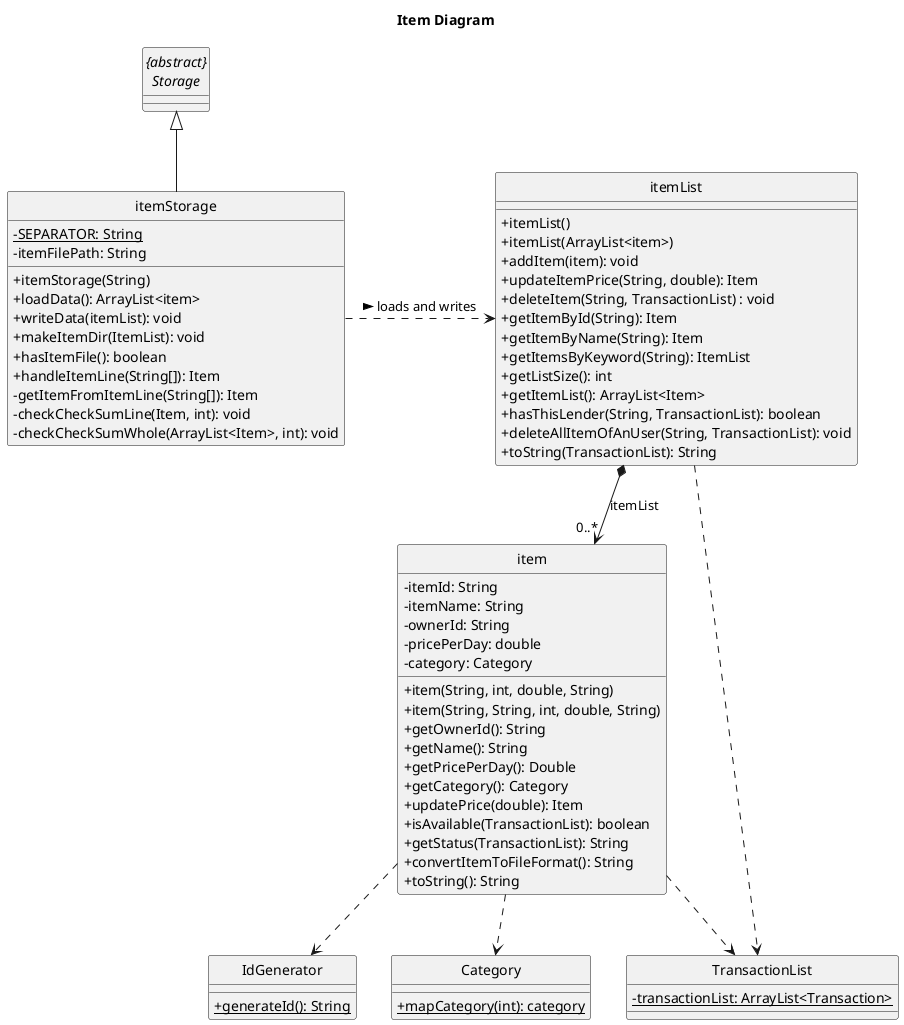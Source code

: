 @startuml
title Item Diagram

skinparam classAttributeIconSize 0
hide footbox
hide circle

class item {
    - itemId: String
    - itemName: String
    - ownerId: String
    - pricePerDay: double
    - category: Category

    + item(String, int, double, String)
    + item(String, String, int, double, String)
    + getOwnerId(): String
    + getName(): String
    + getPricePerDay(): Double
    + getCategory(): Category
    + updatePrice(double): Item
    + isAvailable(TransactionList): boolean
    + getStatus(TransactionList): String
    + convertItemToFileFormat(): String
    + toString(): String
}

class itemList {
    + itemList()
    + itemList(ArrayList<item>)
    + addItem(item): void
    + updateItemPrice(String, double): Item
    + deleteItem(String, TransactionList) : void
    + getItemById(String): Item
    + getItemByName(String): Item
    + getItemsByKeyword(String): ItemList
    + getListSize(): int
    + getItemList(): ArrayList<Item>
    + hasThisLender(String, TransactionList): boolean
    + deleteAllItemOfAnUser(String, TransactionList): void
    + toString(TransactionList): String
}

class itemStorage {
    {static} - SEPARATOR: String
    - itemFilePath: String
    + itemStorage(String)
    + loadData(): ArrayList<item>
    + writeData(itemList): void
    + makeItemDir(ItemList): void
    + hasItemFile(): boolean
    + handleItemLine(String[]): Item
    - getItemFromItemLine(String[]): Item
    - checkCheckSumLine(Item, int): void
    - checkCheckSumWhole(ArrayList<Item>, int): void
}

class IdGenerator {
    {static} + generateId(): String
}

abstract class "{abstract}\nStorage" {
}

class Category {
    {static} + mapCategory(int): category
}

class TransactionList {
    {static} -transactionList: ArrayList<Transaction>
}

itemStorage .> itemList : > loads and writes
itemList *--> "0..*" item: itemList
item ..> IdGenerator
item ..> TransactionList
itemList ..> TransactionList
item ..> Category
"{abstract}\nStorage" <|-- itemStorage

@enduml
